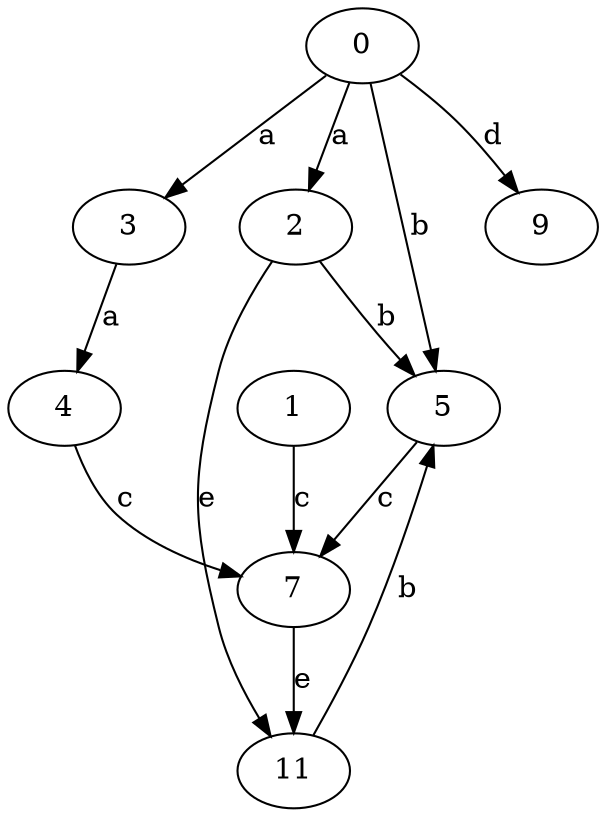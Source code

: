 strict digraph  {
2;
3;
4;
5;
7;
0;
1;
9;
11;
2 -> 5  [label=b];
2 -> 11  [label=e];
3 -> 4  [label=a];
4 -> 7  [label=c];
5 -> 7  [label=c];
7 -> 11  [label=e];
0 -> 2  [label=a];
0 -> 3  [label=a];
0 -> 5  [label=b];
0 -> 9  [label=d];
1 -> 7  [label=c];
11 -> 5  [label=b];
}
